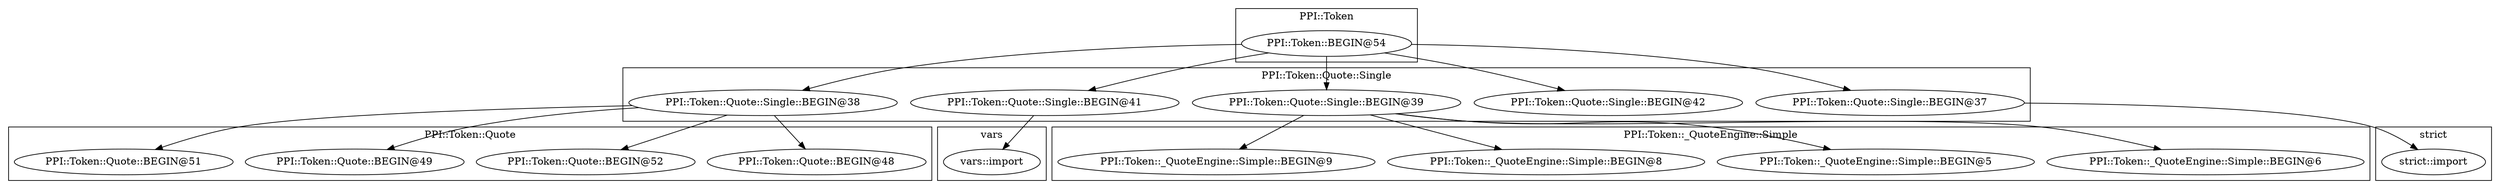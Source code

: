 digraph {
graph [overlap=false]
subgraph cluster_PPI_Token_Quote_Single {
	label="PPI::Token::Quote::Single";
	"PPI::Token::Quote::Single::BEGIN@38";
	"PPI::Token::Quote::Single::BEGIN@42";
	"PPI::Token::Quote::Single::BEGIN@41";
	"PPI::Token::Quote::Single::BEGIN@39";
	"PPI::Token::Quote::Single::BEGIN@37";
}
subgraph cluster_PPI_Token_Quote {
	label="PPI::Token::Quote";
	"PPI::Token::Quote::BEGIN@48";
	"PPI::Token::Quote::BEGIN@52";
	"PPI::Token::Quote::BEGIN@49";
	"PPI::Token::Quote::BEGIN@51";
}
subgraph cluster_PPI_Token {
	label="PPI::Token";
	"PPI::Token::BEGIN@54";
}
subgraph cluster_PPI_Token__QuoteEngine_Simple {
	label="PPI::Token::_QuoteEngine::Simple";
	"PPI::Token::_QuoteEngine::Simple::BEGIN@6";
	"PPI::Token::_QuoteEngine::Simple::BEGIN@5";
	"PPI::Token::_QuoteEngine::Simple::BEGIN@8";
	"PPI::Token::_QuoteEngine::Simple::BEGIN@9";
}
subgraph cluster_vars {
	label="vars";
	"vars::import";
}
subgraph cluster_strict {
	label="strict";
	"strict::import";
}
"PPI::Token::BEGIN@54" -> "PPI::Token::Quote::Single::BEGIN@38";
"PPI::Token::BEGIN@54" -> "PPI::Token::Quote::Single::BEGIN@42";
"PPI::Token::BEGIN@54" -> "PPI::Token::Quote::Single::BEGIN@41";
"PPI::Token::BEGIN@54" -> "PPI::Token::Quote::Single::BEGIN@39";
"PPI::Token::Quote::Single::BEGIN@39" -> "PPI::Token::_QuoteEngine::Simple::BEGIN@6";
"PPI::Token::Quote::Single::BEGIN@38" -> "PPI::Token::Quote::BEGIN@52";
"PPI::Token::Quote::Single::BEGIN@37" -> "strict::import";
"PPI::Token::Quote::Single::BEGIN@39" -> "PPI::Token::_QuoteEngine::Simple::BEGIN@9";
"PPI::Token::Quote::Single::BEGIN@41" -> "vars::import";
"PPI::Token::Quote::Single::BEGIN@38" -> "PPI::Token::Quote::BEGIN@49";
"PPI::Token::Quote::Single::BEGIN@39" -> "PPI::Token::_QuoteEngine::Simple::BEGIN@8";
"PPI::Token::BEGIN@54" -> "PPI::Token::Quote::Single::BEGIN@37";
"PPI::Token::Quote::Single::BEGIN@38" -> "PPI::Token::Quote::BEGIN@51";
"PPI::Token::Quote::Single::BEGIN@38" -> "PPI::Token::Quote::BEGIN@48";
"PPI::Token::Quote::Single::BEGIN@39" -> "PPI::Token::_QuoteEngine::Simple::BEGIN@5";
}
